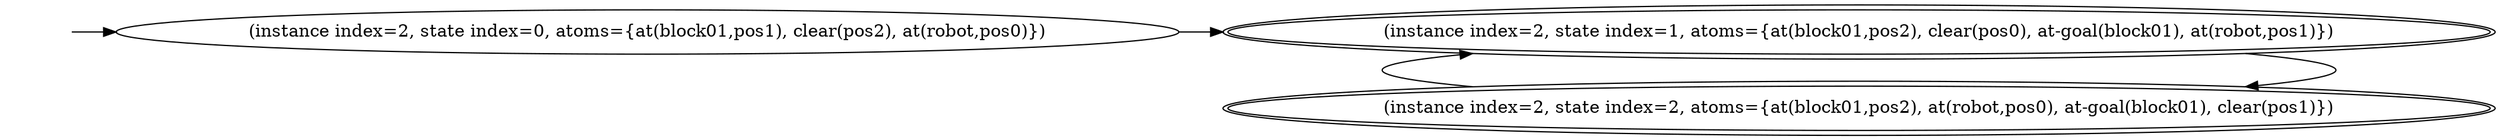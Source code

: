 digraph {
rankdir="LR"
s0[label="(instance index=2, state index=0, atoms={at(block01,pos1), clear(pos2), at(robot,pos0)})"]
s1[peripheries=2,label="(instance index=2, state index=1, atoms={at(block01,pos2), clear(pos0), at-goal(block01), at(robot,pos1)})"]
s2[peripheries=2,label="(instance index=2, state index=2, atoms={at(block01,pos2), at(robot,pos0), at-goal(block01), clear(pos1)})"]
Dangling [ label = "", style = invis ]
{ rank = same; Dangling }
Dangling -> s0
{ rank = same; s0}
{ rank = same; s1,s2}
{
s0->s1
}
{
s1->s2
s2->s1
}
}
